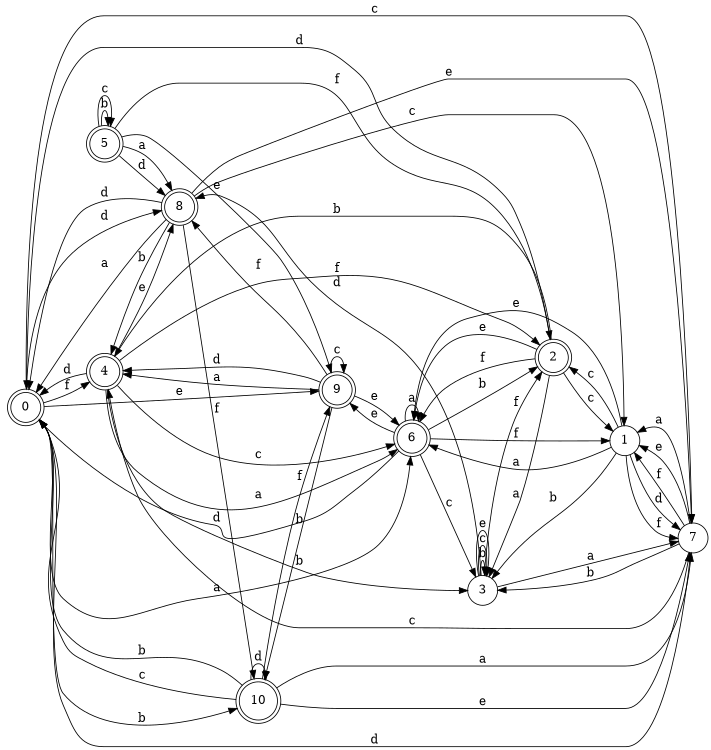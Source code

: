 digraph n9_6 {
__start0 [label="" shape="none"];

rankdir=LR;
size="8,5";

s0 [style="rounded,filled", color="black", fillcolor="white" shape="doublecircle", label="0"];
s1 [style="filled", color="black", fillcolor="white" shape="circle", label="1"];
s2 [style="rounded,filled", color="black", fillcolor="white" shape="doublecircle", label="2"];
s3 [style="filled", color="black", fillcolor="white" shape="circle", label="3"];
s4 [style="rounded,filled", color="black", fillcolor="white" shape="doublecircle", label="4"];
s5 [style="rounded,filled", color="black", fillcolor="white" shape="doublecircle", label="5"];
s6 [style="rounded,filled", color="black", fillcolor="white" shape="doublecircle", label="6"];
s7 [style="filled", color="black", fillcolor="white" shape="circle", label="7"];
s8 [style="rounded,filled", color="black", fillcolor="white" shape="doublecircle", label="8"];
s9 [style="rounded,filled", color="black", fillcolor="white" shape="doublecircle", label="9"];
s10 [style="rounded,filled", color="black", fillcolor="white" shape="doublecircle", label="10"];
s0 -> s6 [label="a"];
s0 -> s10 [label="b"];
s0 -> s7 [label="c"];
s0 -> s8 [label="d"];
s0 -> s9 [label="e"];
s0 -> s4 [label="f"];
s1 -> s6 [label="a"];
s1 -> s3 [label="b"];
s1 -> s2 [label="c"];
s1 -> s7 [label="d"];
s1 -> s6 [label="e"];
s1 -> s7 [label="f"];
s2 -> s3 [label="a"];
s2 -> s4 [label="b"];
s2 -> s1 [label="c"];
s2 -> s0 [label="d"];
s2 -> s6 [label="e"];
s2 -> s6 [label="f"];
s3 -> s7 [label="a"];
s3 -> s3 [label="b"];
s3 -> s3 [label="c"];
s3 -> s8 [label="d"];
s3 -> s3 [label="e"];
s3 -> s2 [label="f"];
s4 -> s6 [label="a"];
s4 -> s3 [label="b"];
s4 -> s6 [label="c"];
s4 -> s0 [label="d"];
s4 -> s8 [label="e"];
s4 -> s2 [label="f"];
s5 -> s8 [label="a"];
s5 -> s5 [label="b"];
s5 -> s5 [label="c"];
s5 -> s8 [label="d"];
s5 -> s9 [label="e"];
s5 -> s2 [label="f"];
s6 -> s6 [label="a"];
s6 -> s2 [label="b"];
s6 -> s3 [label="c"];
s6 -> s0 [label="d"];
s6 -> s9 [label="e"];
s6 -> s1 [label="f"];
s7 -> s1 [label="a"];
s7 -> s3 [label="b"];
s7 -> s4 [label="c"];
s7 -> s0 [label="d"];
s7 -> s1 [label="e"];
s7 -> s1 [label="f"];
s8 -> s0 [label="a"];
s8 -> s4 [label="b"];
s8 -> s1 [label="c"];
s8 -> s0 [label="d"];
s8 -> s7 [label="e"];
s8 -> s10 [label="f"];
s9 -> s4 [label="a"];
s9 -> s10 [label="b"];
s9 -> s9 [label="c"];
s9 -> s4 [label="d"];
s9 -> s6 [label="e"];
s9 -> s8 [label="f"];
s10 -> s7 [label="a"];
s10 -> s0 [label="b"];
s10 -> s0 [label="c"];
s10 -> s10 [label="d"];
s10 -> s7 [label="e"];
s10 -> s9 [label="f"];

}